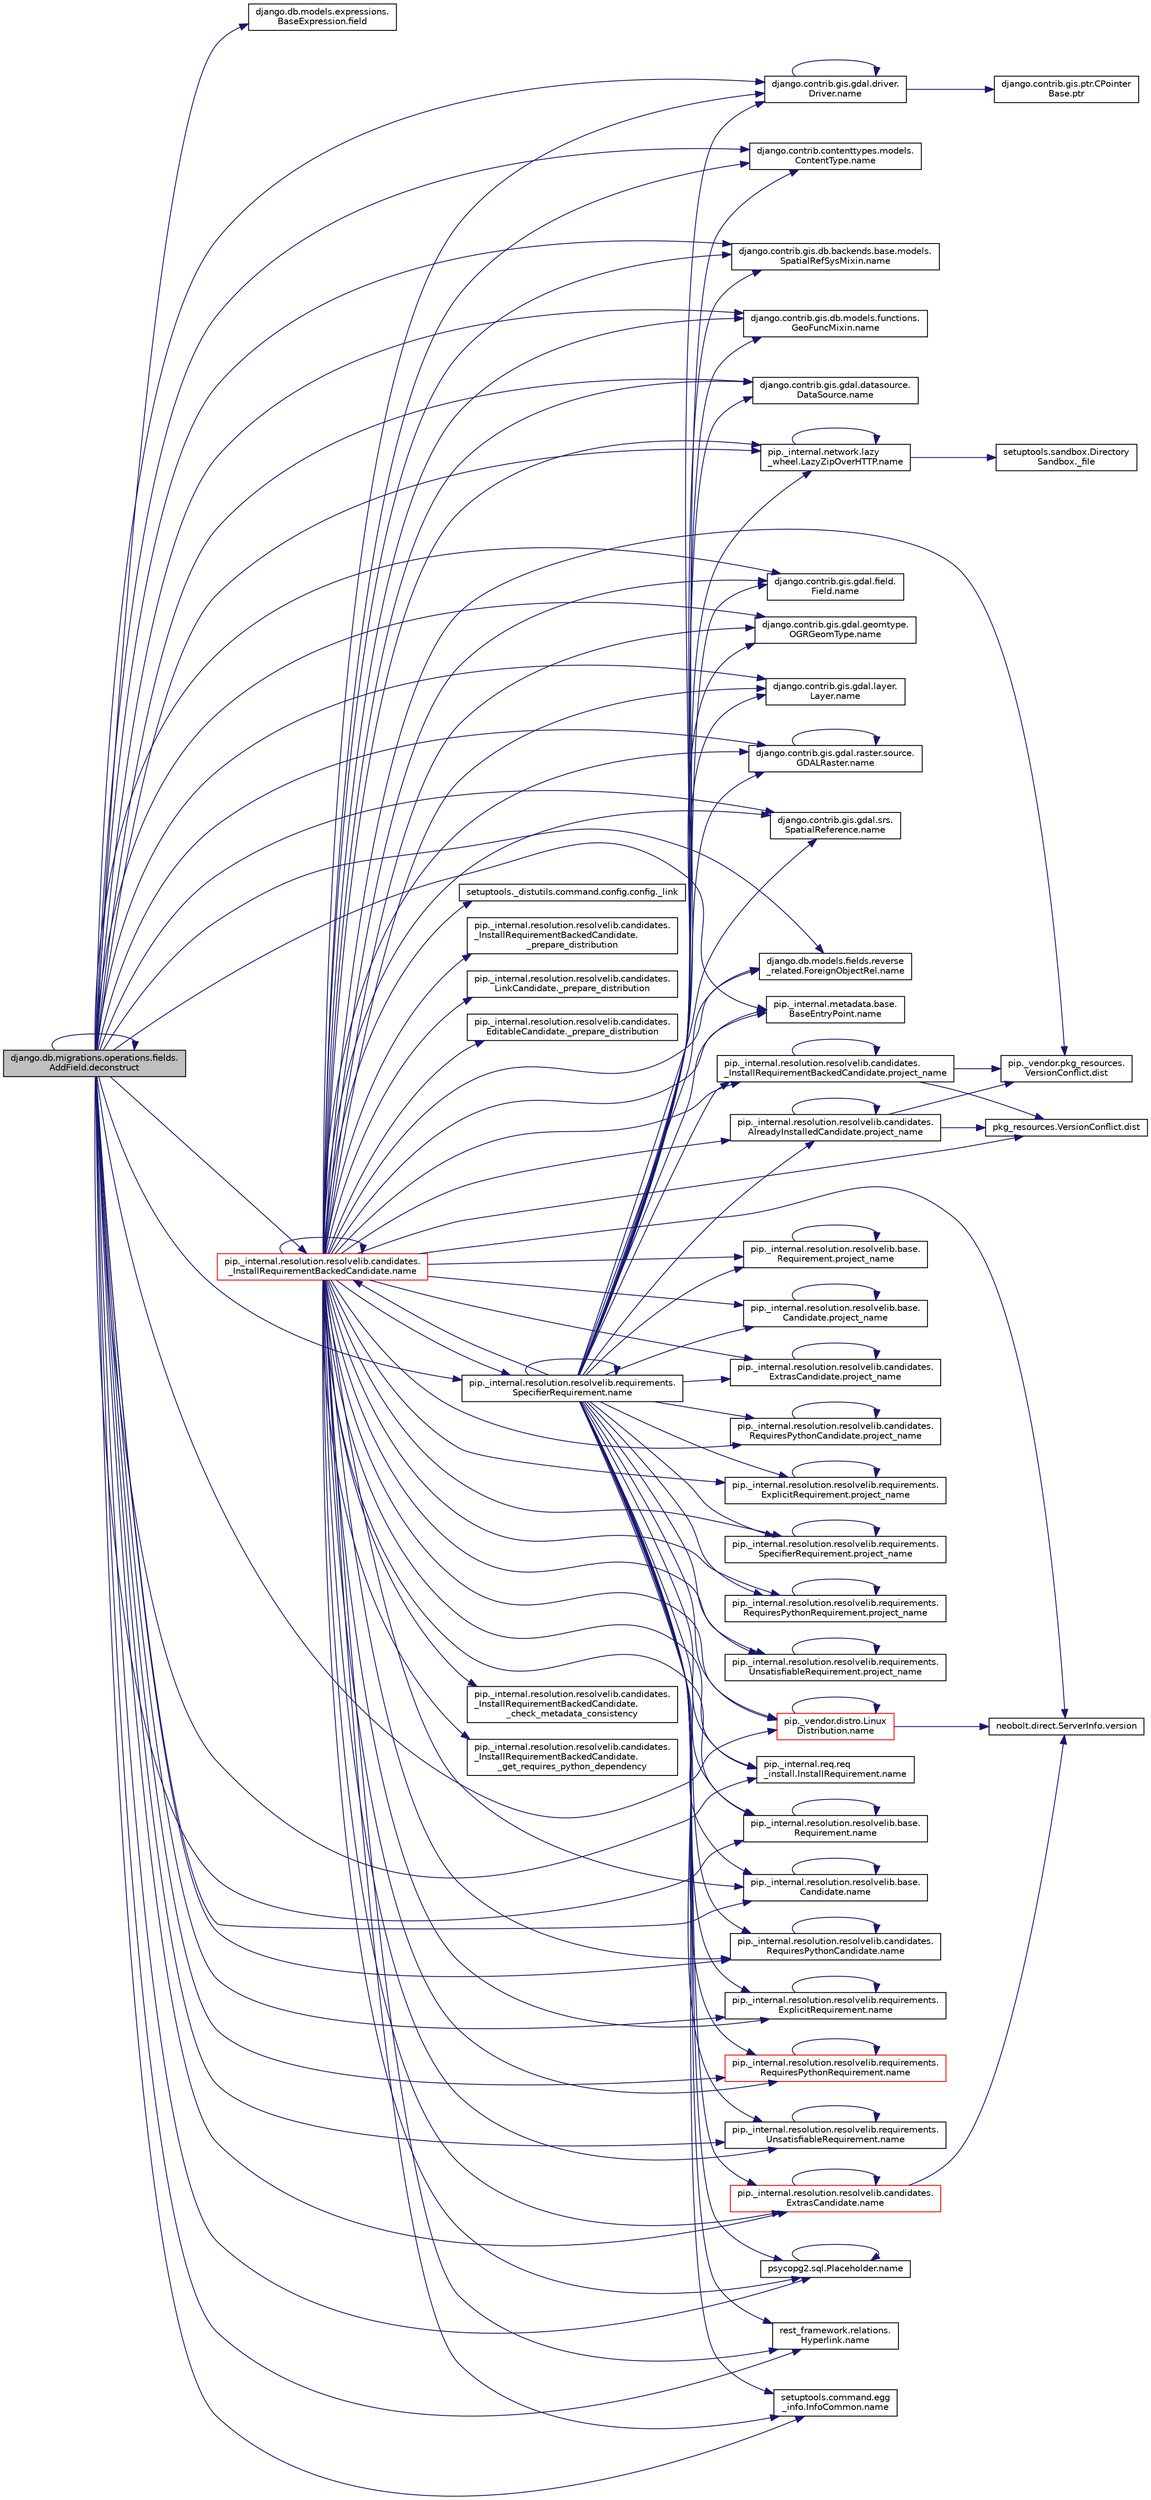 digraph "django.db.migrations.operations.fields.AddField.deconstruct"
{
 // LATEX_PDF_SIZE
  edge [fontname="Helvetica",fontsize="10",labelfontname="Helvetica",labelfontsize="10"];
  node [fontname="Helvetica",fontsize="10",shape=record];
  rankdir="LR";
  Node1 [label="django.db.migrations.operations.fields.\lAddField.deconstruct",height=0.2,width=0.4,color="black", fillcolor="grey75", style="filled", fontcolor="black",tooltip=" "];
  Node1 -> Node1 [color="midnightblue",fontsize="10",style="solid",fontname="Helvetica"];
  Node1 -> Node2 [color="midnightblue",fontsize="10",style="solid",fontname="Helvetica"];
  Node2 [label="django.db.models.expressions.\lBaseExpression.field",height=0.2,width=0.4,color="black", fillcolor="white", style="filled",URL="$de/d6b/classdjango_1_1db_1_1models_1_1expressions_1_1_base_expression.html#ac6460ecaca5a7cac6b4bee69bce606fb",tooltip=" "];
  Node1 -> Node3 [color="midnightblue",fontsize="10",style="solid",fontname="Helvetica"];
  Node3 [label="django.contrib.contenttypes.models.\lContentType.name",height=0.2,width=0.4,color="black", fillcolor="white", style="filled",URL="$d6/d20/classdjango_1_1contrib_1_1contenttypes_1_1models_1_1_content_type.html#a1577e45d8940ca8ce7032df05c0920f1",tooltip=" "];
  Node1 -> Node4 [color="midnightblue",fontsize="10",style="solid",fontname="Helvetica"];
  Node4 [label="django.contrib.gis.db.backends.base.models.\lSpatialRefSysMixin.name",height=0.2,width=0.4,color="black", fillcolor="white", style="filled",URL="$d5/d73/classdjango_1_1contrib_1_1gis_1_1db_1_1backends_1_1base_1_1models_1_1_spatial_ref_sys_mixin.html#a502460564fa7a935d8bb5aea6cbce4b9",tooltip=" "];
  Node1 -> Node5 [color="midnightblue",fontsize="10",style="solid",fontname="Helvetica"];
  Node5 [label="django.contrib.gis.db.models.functions.\lGeoFuncMixin.name",height=0.2,width=0.4,color="black", fillcolor="white", style="filled",URL="$d4/d5c/classdjango_1_1contrib_1_1gis_1_1db_1_1models_1_1functions_1_1_geo_func_mixin.html#a9a6993ec9126211670ca7087359b8c6a",tooltip=" "];
  Node1 -> Node6 [color="midnightblue",fontsize="10",style="solid",fontname="Helvetica"];
  Node6 [label="django.contrib.gis.gdal.datasource.\lDataSource.name",height=0.2,width=0.4,color="black", fillcolor="white", style="filled",URL="$db/d7b/classdjango_1_1contrib_1_1gis_1_1gdal_1_1datasource_1_1_data_source.html#af2cbfd1f4ceeb82b6f7c29a705555d8e",tooltip=" "];
  Node1 -> Node7 [color="midnightblue",fontsize="10",style="solid",fontname="Helvetica"];
  Node7 [label="django.contrib.gis.gdal.driver.\lDriver.name",height=0.2,width=0.4,color="black", fillcolor="white", style="filled",URL="$d5/df2/classdjango_1_1contrib_1_1gis_1_1gdal_1_1driver_1_1_driver.html#ab25b5eea93459ca8e05dc329ef537f1b",tooltip=" "];
  Node7 -> Node7 [color="midnightblue",fontsize="10",style="solid",fontname="Helvetica"];
  Node7 -> Node8 [color="midnightblue",fontsize="10",style="solid",fontname="Helvetica"];
  Node8 [label="django.contrib.gis.ptr.CPointer\lBase.ptr",height=0.2,width=0.4,color="black", fillcolor="white", style="filled",URL="$da/dc5/classdjango_1_1contrib_1_1gis_1_1ptr_1_1_c_pointer_base.html#a234177319d249573c7dd6508c5ca9095",tooltip=" "];
  Node1 -> Node9 [color="midnightblue",fontsize="10",style="solid",fontname="Helvetica"];
  Node9 [label="django.contrib.gis.gdal.field.\lField.name",height=0.2,width=0.4,color="black", fillcolor="white", style="filled",URL="$d8/d65/classdjango_1_1contrib_1_1gis_1_1gdal_1_1field_1_1_field.html#a52ccad95ad1a0fae1ef80beb9a6c838b",tooltip=" "];
  Node1 -> Node10 [color="midnightblue",fontsize="10",style="solid",fontname="Helvetica"];
  Node10 [label="django.contrib.gis.gdal.geomtype.\lOGRGeomType.name",height=0.2,width=0.4,color="black", fillcolor="white", style="filled",URL="$dc/d9c/classdjango_1_1contrib_1_1gis_1_1gdal_1_1geomtype_1_1_o_g_r_geom_type.html#a80a6f16d4e7014ca3adac92432f148b2",tooltip=" "];
  Node1 -> Node11 [color="midnightblue",fontsize="10",style="solid",fontname="Helvetica"];
  Node11 [label="django.contrib.gis.gdal.layer.\lLayer.name",height=0.2,width=0.4,color="black", fillcolor="white", style="filled",URL="$d9/d84/classdjango_1_1contrib_1_1gis_1_1gdal_1_1layer_1_1_layer.html#a64c4f09deeb5dd93a1f82a986e090581",tooltip=" "];
  Node1 -> Node12 [color="midnightblue",fontsize="10",style="solid",fontname="Helvetica"];
  Node12 [label="django.contrib.gis.gdal.raster.source.\lGDALRaster.name",height=0.2,width=0.4,color="black", fillcolor="white", style="filled",URL="$db/dff/classdjango_1_1contrib_1_1gis_1_1gdal_1_1raster_1_1source_1_1_g_d_a_l_raster.html#adc147e651b853c17a0d6abe3be9da7a9",tooltip=" "];
  Node12 -> Node12 [color="midnightblue",fontsize="10",style="solid",fontname="Helvetica"];
  Node1 -> Node13 [color="midnightblue",fontsize="10",style="solid",fontname="Helvetica"];
  Node13 [label="django.contrib.gis.gdal.srs.\lSpatialReference.name",height=0.2,width=0.4,color="black", fillcolor="white", style="filled",URL="$d7/dda/classdjango_1_1contrib_1_1gis_1_1gdal_1_1srs_1_1_spatial_reference.html#aba72b97da57e6f07b85d53ff618798e3",tooltip=" "];
  Node1 -> Node14 [color="midnightblue",fontsize="10",style="solid",fontname="Helvetica"];
  Node14 [label="django.db.models.fields.reverse\l_related.ForeignObjectRel.name",height=0.2,width=0.4,color="black", fillcolor="white", style="filled",URL="$d3/da4/classdjango_1_1db_1_1models_1_1fields_1_1reverse__related_1_1_foreign_object_rel.html#aacda3a6a71b37c6422fbc200f0b0225a",tooltip=" "];
  Node1 -> Node15 [color="midnightblue",fontsize="10",style="solid",fontname="Helvetica"];
  Node15 [label="pip._internal.metadata.base.\lBaseEntryPoint.name",height=0.2,width=0.4,color="black", fillcolor="white", style="filled",URL="$d1/d78/classpip_1_1__internal_1_1metadata_1_1base_1_1_base_entry_point.html#acd0c7299966258aeb0876da26520233d",tooltip=" "];
  Node1 -> Node16 [color="midnightblue",fontsize="10",style="solid",fontname="Helvetica"];
  Node16 [label="pip._internal.network.lazy\l_wheel.LazyZipOverHTTP.name",height=0.2,width=0.4,color="black", fillcolor="white", style="filled",URL="$df/d67/classpip_1_1__internal_1_1network_1_1lazy__wheel_1_1_lazy_zip_over_h_t_t_p.html#a59403bb703d375caa6c1dda7573257a1",tooltip=" "];
  Node16 -> Node17 [color="midnightblue",fontsize="10",style="solid",fontname="Helvetica"];
  Node17 [label="setuptools.sandbox.Directory\lSandbox._file",height=0.2,width=0.4,color="black", fillcolor="white", style="filled",URL="$d2/d0b/classsetuptools_1_1sandbox_1_1_directory_sandbox.html#aebaa4bbc5882d7bfe9bbb0b60c598d10",tooltip=" "];
  Node16 -> Node16 [color="midnightblue",fontsize="10",style="solid",fontname="Helvetica"];
  Node1 -> Node18 [color="midnightblue",fontsize="10",style="solid",fontname="Helvetica"];
  Node18 [label="pip._internal.req.req\l_install.InstallRequirement.name",height=0.2,width=0.4,color="black", fillcolor="white", style="filled",URL="$d2/daa/classpip_1_1__internal_1_1req_1_1req__install_1_1_install_requirement.html#a6b019e16ae98576ae64c68e0f5824e34",tooltip=" "];
  Node1 -> Node19 [color="midnightblue",fontsize="10",style="solid",fontname="Helvetica"];
  Node19 [label="pip._internal.resolution.resolvelib.base.\lRequirement.name",height=0.2,width=0.4,color="black", fillcolor="white", style="filled",URL="$d7/d6d/classpip_1_1__internal_1_1resolution_1_1resolvelib_1_1base_1_1_requirement.html#a013752876d4b3521f3a087987b443d90",tooltip=" "];
  Node19 -> Node19 [color="midnightblue",fontsize="10",style="solid",fontname="Helvetica"];
  Node1 -> Node20 [color="midnightblue",fontsize="10",style="solid",fontname="Helvetica"];
  Node20 [label="pip._internal.resolution.resolvelib.base.\lCandidate.name",height=0.2,width=0.4,color="black", fillcolor="white", style="filled",URL="$db/d18/classpip_1_1__internal_1_1resolution_1_1resolvelib_1_1base_1_1_candidate.html#a7000e68e912182072a011f9df0c142ee",tooltip=" "];
  Node20 -> Node20 [color="midnightblue",fontsize="10",style="solid",fontname="Helvetica"];
  Node1 -> Node21 [color="midnightblue",fontsize="10",style="solid",fontname="Helvetica"];
  Node21 [label="pip._internal.resolution.resolvelib.candidates.\l_InstallRequirementBackedCandidate.name",height=0.2,width=0.4,color="red", fillcolor="white", style="filled",URL="$dc/d03/classpip_1_1__internal_1_1resolution_1_1resolvelib_1_1candidates_1_1___install_requirement_backed_candidate.html#a1538a825241b855a4abf51d6bf616cde",tooltip=" "];
  Node21 -> Node22 [color="midnightblue",fontsize="10",style="solid",fontname="Helvetica"];
  Node22 [label="pip._internal.resolution.resolvelib.candidates.\l_InstallRequirementBackedCandidate.\l_check_metadata_consistency",height=0.2,width=0.4,color="black", fillcolor="white", style="filled",URL="$dc/d03/classpip_1_1__internal_1_1resolution_1_1resolvelib_1_1candidates_1_1___install_requirement_backed_candidate.html#aa4267fc23899a7adec3125fe2bacfac2",tooltip=" "];
  Node21 -> Node23 [color="midnightblue",fontsize="10",style="solid",fontname="Helvetica"];
  Node23 [label="pip._internal.resolution.resolvelib.candidates.\l_InstallRequirementBackedCandidate.\l_get_requires_python_dependency",height=0.2,width=0.4,color="black", fillcolor="white", style="filled",URL="$dc/d03/classpip_1_1__internal_1_1resolution_1_1resolvelib_1_1candidates_1_1___install_requirement_backed_candidate.html#a21158f5354c4f7a263e8a141e5bdc4a4",tooltip=" "];
  Node21 -> Node24 [color="midnightblue",fontsize="10",style="solid",fontname="Helvetica"];
  Node24 [label="setuptools._distutils.command.config.config._link",height=0.2,width=0.4,color="black", fillcolor="white", style="filled",URL="$d2/d18/classsetuptools_1_1__distutils_1_1command_1_1config_1_1config.html#a764ca3579df206eb7561dec4738ae360",tooltip=" "];
  Node21 -> Node25 [color="midnightblue",fontsize="10",style="solid",fontname="Helvetica"];
  Node25 [label="pip._internal.resolution.resolvelib.candidates.\l_InstallRequirementBackedCandidate.\l_prepare_distribution",height=0.2,width=0.4,color="black", fillcolor="white", style="filled",URL="$dc/d03/classpip_1_1__internal_1_1resolution_1_1resolvelib_1_1candidates_1_1___install_requirement_backed_candidate.html#a6d4afa850912f84a07f0497a6c46dcd8",tooltip=" "];
  Node21 -> Node26 [color="midnightblue",fontsize="10",style="solid",fontname="Helvetica"];
  Node26 [label="pip._internal.resolution.resolvelib.candidates.\lLinkCandidate._prepare_distribution",height=0.2,width=0.4,color="black", fillcolor="white", style="filled",URL="$d1/def/classpip_1_1__internal_1_1resolution_1_1resolvelib_1_1candidates_1_1_link_candidate.html#a08ae26a213de17a8c97f9164c0219289",tooltip=" "];
  Node21 -> Node27 [color="midnightblue",fontsize="10",style="solid",fontname="Helvetica"];
  Node27 [label="pip._internal.resolution.resolvelib.candidates.\lEditableCandidate._prepare_distribution",height=0.2,width=0.4,color="black", fillcolor="white", style="filled",URL="$dd/d77/classpip_1_1__internal_1_1resolution_1_1resolvelib_1_1candidates_1_1_editable_candidate.html#a06c4a39aaf192e2a8aff02e7c0a3a2a5",tooltip=" "];
  Node21 -> Node28 [color="midnightblue",fontsize="10",style="solid",fontname="Helvetica"];
  Node28 [label="pip._vendor.pkg_resources.\lVersionConflict.dist",height=0.2,width=0.4,color="black", fillcolor="white", style="filled",URL="$d2/d23/classpip_1_1__vendor_1_1pkg__resources_1_1_version_conflict.html#ab3d8caac5c0236cd06cdfafaae139b5c",tooltip=" "];
  Node21 -> Node29 [color="midnightblue",fontsize="10",style="solid",fontname="Helvetica"];
  Node29 [label="pkg_resources.VersionConflict.dist",height=0.2,width=0.4,color="black", fillcolor="white", style="filled",URL="$d2/d54/classpkg__resources_1_1_version_conflict.html#aa9fbb5b0a8a3eca7fd7b68590df60925",tooltip=" "];
  Node21 -> Node3 [color="midnightblue",fontsize="10",style="solid",fontname="Helvetica"];
  Node21 -> Node4 [color="midnightblue",fontsize="10",style="solid",fontname="Helvetica"];
  Node21 -> Node5 [color="midnightblue",fontsize="10",style="solid",fontname="Helvetica"];
  Node21 -> Node6 [color="midnightblue",fontsize="10",style="solid",fontname="Helvetica"];
  Node21 -> Node7 [color="midnightblue",fontsize="10",style="solid",fontname="Helvetica"];
  Node21 -> Node9 [color="midnightblue",fontsize="10",style="solid",fontname="Helvetica"];
  Node21 -> Node10 [color="midnightblue",fontsize="10",style="solid",fontname="Helvetica"];
  Node21 -> Node11 [color="midnightblue",fontsize="10",style="solid",fontname="Helvetica"];
  Node21 -> Node12 [color="midnightblue",fontsize="10",style="solid",fontname="Helvetica"];
  Node21 -> Node13 [color="midnightblue",fontsize="10",style="solid",fontname="Helvetica"];
  Node21 -> Node14 [color="midnightblue",fontsize="10",style="solid",fontname="Helvetica"];
  Node21 -> Node15 [color="midnightblue",fontsize="10",style="solid",fontname="Helvetica"];
  Node21 -> Node16 [color="midnightblue",fontsize="10",style="solid",fontname="Helvetica"];
  Node21 -> Node18 [color="midnightblue",fontsize="10",style="solid",fontname="Helvetica"];
  Node21 -> Node19 [color="midnightblue",fontsize="10",style="solid",fontname="Helvetica"];
  Node21 -> Node20 [color="midnightblue",fontsize="10",style="solid",fontname="Helvetica"];
  Node21 -> Node21 [color="midnightblue",fontsize="10",style="solid",fontname="Helvetica"];
  Node21 -> Node30 [color="midnightblue",fontsize="10",style="solid",fontname="Helvetica"];
  Node30 [label="pip._internal.resolution.resolvelib.candidates.\lExtrasCandidate.name",height=0.2,width=0.4,color="red", fillcolor="white", style="filled",URL="$d8/df7/classpip_1_1__internal_1_1resolution_1_1resolvelib_1_1candidates_1_1_extras_candidate.html#a6e13b1ab724cd7af8b22cadb37352b31",tooltip=" "];
  Node30 -> Node30 [color="midnightblue",fontsize="10",style="solid",fontname="Helvetica"];
  Node30 -> Node33 [color="midnightblue",fontsize="10",style="solid",fontname="Helvetica"];
  Node33 [label="neobolt.direct.ServerInfo.version",height=0.2,width=0.4,color="black", fillcolor="white", style="filled",URL="$de/d5d/classneobolt_1_1direct_1_1_server_info.html#a40e0fd9b2b291a7178d5b35489b16881",tooltip=" "];
  Node21 -> Node72 [color="midnightblue",fontsize="10",style="solid",fontname="Helvetica"];
  Node72 [label="pip._internal.resolution.resolvelib.candidates.\lRequiresPythonCandidate.name",height=0.2,width=0.4,color="black", fillcolor="white", style="filled",URL="$db/d0a/classpip_1_1__internal_1_1resolution_1_1resolvelib_1_1candidates_1_1_requires_python_candidate.html#aeff13058676b07d1b67feed53749d838",tooltip=" "];
  Node72 -> Node72 [color="midnightblue",fontsize="10",style="solid",fontname="Helvetica"];
  Node21 -> Node73 [color="midnightblue",fontsize="10",style="solid",fontname="Helvetica"];
  Node73 [label="pip._internal.resolution.resolvelib.requirements.\lExplicitRequirement.name",height=0.2,width=0.4,color="black", fillcolor="white", style="filled",URL="$d3/d28/classpip_1_1__internal_1_1resolution_1_1resolvelib_1_1requirements_1_1_explicit_requirement.html#a3e8f9b07c17be864b1a90cc2f5e87b35",tooltip=" "];
  Node73 -> Node73 [color="midnightblue",fontsize="10",style="solid",fontname="Helvetica"];
  Node21 -> Node74 [color="midnightblue",fontsize="10",style="solid",fontname="Helvetica"];
  Node74 [label="pip._internal.resolution.resolvelib.requirements.\lSpecifierRequirement.name",height=0.2,width=0.4,color="black", fillcolor="white", style="filled",URL="$d5/dce/classpip_1_1__internal_1_1resolution_1_1resolvelib_1_1requirements_1_1_specifier_requirement.html#af2ae64f787d166605910d13457564fd9",tooltip=" "];
  Node74 -> Node3 [color="midnightblue",fontsize="10",style="solid",fontname="Helvetica"];
  Node74 -> Node4 [color="midnightblue",fontsize="10",style="solid",fontname="Helvetica"];
  Node74 -> Node5 [color="midnightblue",fontsize="10",style="solid",fontname="Helvetica"];
  Node74 -> Node6 [color="midnightblue",fontsize="10",style="solid",fontname="Helvetica"];
  Node74 -> Node7 [color="midnightblue",fontsize="10",style="solid",fontname="Helvetica"];
  Node74 -> Node9 [color="midnightblue",fontsize="10",style="solid",fontname="Helvetica"];
  Node74 -> Node10 [color="midnightblue",fontsize="10",style="solid",fontname="Helvetica"];
  Node74 -> Node11 [color="midnightblue",fontsize="10",style="solid",fontname="Helvetica"];
  Node74 -> Node12 [color="midnightblue",fontsize="10",style="solid",fontname="Helvetica"];
  Node74 -> Node13 [color="midnightblue",fontsize="10",style="solid",fontname="Helvetica"];
  Node74 -> Node14 [color="midnightblue",fontsize="10",style="solid",fontname="Helvetica"];
  Node74 -> Node15 [color="midnightblue",fontsize="10",style="solid",fontname="Helvetica"];
  Node74 -> Node16 [color="midnightblue",fontsize="10",style="solid",fontname="Helvetica"];
  Node74 -> Node18 [color="midnightblue",fontsize="10",style="solid",fontname="Helvetica"];
  Node74 -> Node19 [color="midnightblue",fontsize="10",style="solid",fontname="Helvetica"];
  Node74 -> Node20 [color="midnightblue",fontsize="10",style="solid",fontname="Helvetica"];
  Node74 -> Node21 [color="midnightblue",fontsize="10",style="solid",fontname="Helvetica"];
  Node74 -> Node30 [color="midnightblue",fontsize="10",style="solid",fontname="Helvetica"];
  Node74 -> Node72 [color="midnightblue",fontsize="10",style="solid",fontname="Helvetica"];
  Node74 -> Node73 [color="midnightblue",fontsize="10",style="solid",fontname="Helvetica"];
  Node74 -> Node74 [color="midnightblue",fontsize="10",style="solid",fontname="Helvetica"];
  Node74 -> Node75 [color="midnightblue",fontsize="10",style="solid",fontname="Helvetica"];
  Node75 [label="pip._internal.resolution.resolvelib.requirements.\lRequiresPythonRequirement.name",height=0.2,width=0.4,color="red", fillcolor="white", style="filled",URL="$d1/de6/classpip_1_1__internal_1_1resolution_1_1resolvelib_1_1requirements_1_1_requires_python_requirement.html#ac555e717a97ebb38cb2ad735939cf8b8",tooltip=" "];
  Node75 -> Node75 [color="midnightblue",fontsize="10",style="solid",fontname="Helvetica"];
  Node74 -> Node77 [color="midnightblue",fontsize="10",style="solid",fontname="Helvetica"];
  Node77 [label="pip._internal.resolution.resolvelib.requirements.\lUnsatisfiableRequirement.name",height=0.2,width=0.4,color="black", fillcolor="white", style="filled",URL="$df/d30/classpip_1_1__internal_1_1resolution_1_1resolvelib_1_1requirements_1_1_unsatisfiable_requirement.html#a78f7012fa925a93d5600232bf2bc9728",tooltip=" "];
  Node77 -> Node77 [color="midnightblue",fontsize="10",style="solid",fontname="Helvetica"];
  Node74 -> Node71 [color="midnightblue",fontsize="10",style="solid",fontname="Helvetica"];
  Node71 [label="pip._vendor.distro.Linux\lDistribution.name",height=0.2,width=0.4,color="red", fillcolor="white", style="filled",URL="$db/dc1/classpip_1_1__vendor_1_1distro_1_1_linux_distribution.html#a7bbcbb9f1bf561b231f594b5bb251dbc",tooltip=" "];
  Node71 -> Node71 [color="midnightblue",fontsize="10",style="solid",fontname="Helvetica"];
  Node71 -> Node33 [color="midnightblue",fontsize="10",style="solid",fontname="Helvetica"];
  Node74 -> Node78 [color="midnightblue",fontsize="10",style="solid",fontname="Helvetica"];
  Node78 [label="psycopg2.sql.Placeholder.name",height=0.2,width=0.4,color="black", fillcolor="white", style="filled",URL="$dc/d33/classpsycopg2_1_1sql_1_1_placeholder.html#a865e1b1e7f839dadb22b2c4513ed1f86",tooltip=" "];
  Node78 -> Node78 [color="midnightblue",fontsize="10",style="solid",fontname="Helvetica"];
  Node74 -> Node79 [color="midnightblue",fontsize="10",style="solid",fontname="Helvetica"];
  Node79 [label="rest_framework.relations.\lHyperlink.name",height=0.2,width=0.4,color="black", fillcolor="white", style="filled",URL="$d2/d10/classrest__framework_1_1relations_1_1_hyperlink.html#aa8a58ea5a04caa55484ff709398630c2",tooltip=" "];
  Node74 -> Node80 [color="midnightblue",fontsize="10",style="solid",fontname="Helvetica"];
  Node80 [label="setuptools.command.egg\l_info.InfoCommon.name",height=0.2,width=0.4,color="black", fillcolor="white", style="filled",URL="$d5/dfc/classsetuptools_1_1command_1_1egg__info_1_1_info_common.html#a13f1532df6e92fbd8ae68eb480808db2",tooltip=" "];
  Node74 -> Node81 [color="midnightblue",fontsize="10",style="solid",fontname="Helvetica"];
  Node81 [label="pip._internal.resolution.resolvelib.base.\lRequirement.project_name",height=0.2,width=0.4,color="black", fillcolor="white", style="filled",URL="$d7/d6d/classpip_1_1__internal_1_1resolution_1_1resolvelib_1_1base_1_1_requirement.html#a9e7ef67fedb014e089230eab20cd5e62",tooltip=" "];
  Node81 -> Node81 [color="midnightblue",fontsize="10",style="solid",fontname="Helvetica"];
  Node74 -> Node82 [color="midnightblue",fontsize="10",style="solid",fontname="Helvetica"];
  Node82 [label="pip._internal.resolution.resolvelib.base.\lCandidate.project_name",height=0.2,width=0.4,color="black", fillcolor="white", style="filled",URL="$db/d18/classpip_1_1__internal_1_1resolution_1_1resolvelib_1_1base_1_1_candidate.html#aceefc46c594fc32f62a567eafa8ff507",tooltip=" "];
  Node82 -> Node82 [color="midnightblue",fontsize="10",style="solid",fontname="Helvetica"];
  Node74 -> Node83 [color="midnightblue",fontsize="10",style="solid",fontname="Helvetica"];
  Node83 [label="pip._internal.resolution.resolvelib.candidates.\l_InstallRequirementBackedCandidate.project_name",height=0.2,width=0.4,color="black", fillcolor="white", style="filled",URL="$dc/d03/classpip_1_1__internal_1_1resolution_1_1resolvelib_1_1candidates_1_1___install_requirement_backed_candidate.html#afb29636cf2105645e2e535afe69ee58b",tooltip=" "];
  Node83 -> Node28 [color="midnightblue",fontsize="10",style="solid",fontname="Helvetica"];
  Node83 -> Node29 [color="midnightblue",fontsize="10",style="solid",fontname="Helvetica"];
  Node83 -> Node83 [color="midnightblue",fontsize="10",style="solid",fontname="Helvetica"];
  Node74 -> Node84 [color="midnightblue",fontsize="10",style="solid",fontname="Helvetica"];
  Node84 [label="pip._internal.resolution.resolvelib.candidates.\lAlreadyInstalledCandidate.project_name",height=0.2,width=0.4,color="black", fillcolor="white", style="filled",URL="$d3/d4e/classpip_1_1__internal_1_1resolution_1_1resolvelib_1_1candidates_1_1_already_installed_candidate.html#a7a8c464f07a539f78d39fa5283b6e785",tooltip=" "];
  Node84 -> Node28 [color="midnightblue",fontsize="10",style="solid",fontname="Helvetica"];
  Node84 -> Node29 [color="midnightblue",fontsize="10",style="solid",fontname="Helvetica"];
  Node84 -> Node84 [color="midnightblue",fontsize="10",style="solid",fontname="Helvetica"];
  Node74 -> Node85 [color="midnightblue",fontsize="10",style="solid",fontname="Helvetica"];
  Node85 [label="pip._internal.resolution.resolvelib.candidates.\lExtrasCandidate.project_name",height=0.2,width=0.4,color="black", fillcolor="white", style="filled",URL="$d8/df7/classpip_1_1__internal_1_1resolution_1_1resolvelib_1_1candidates_1_1_extras_candidate.html#afd5cf51e5e0260ce36e402b61fdba92f",tooltip=" "];
  Node85 -> Node85 [color="midnightblue",fontsize="10",style="solid",fontname="Helvetica"];
  Node74 -> Node86 [color="midnightblue",fontsize="10",style="solid",fontname="Helvetica"];
  Node86 [label="pip._internal.resolution.resolvelib.candidates.\lRequiresPythonCandidate.project_name",height=0.2,width=0.4,color="black", fillcolor="white", style="filled",URL="$db/d0a/classpip_1_1__internal_1_1resolution_1_1resolvelib_1_1candidates_1_1_requires_python_candidate.html#a3e210595f49465f9b592a12dcaf29a69",tooltip=" "];
  Node86 -> Node86 [color="midnightblue",fontsize="10",style="solid",fontname="Helvetica"];
  Node74 -> Node87 [color="midnightblue",fontsize="10",style="solid",fontname="Helvetica"];
  Node87 [label="pip._internal.resolution.resolvelib.requirements.\lExplicitRequirement.project_name",height=0.2,width=0.4,color="black", fillcolor="white", style="filled",URL="$d3/d28/classpip_1_1__internal_1_1resolution_1_1resolvelib_1_1requirements_1_1_explicit_requirement.html#a295ba3ae7f6e43ae7f3addb1d50e70fd",tooltip=" "];
  Node87 -> Node87 [color="midnightblue",fontsize="10",style="solid",fontname="Helvetica"];
  Node74 -> Node88 [color="midnightblue",fontsize="10",style="solid",fontname="Helvetica"];
  Node88 [label="pip._internal.resolution.resolvelib.requirements.\lSpecifierRequirement.project_name",height=0.2,width=0.4,color="black", fillcolor="white", style="filled",URL="$d5/dce/classpip_1_1__internal_1_1resolution_1_1resolvelib_1_1requirements_1_1_specifier_requirement.html#a1610069dd17d6255c0dea8a1d2e6763f",tooltip=" "];
  Node88 -> Node88 [color="midnightblue",fontsize="10",style="solid",fontname="Helvetica"];
  Node74 -> Node89 [color="midnightblue",fontsize="10",style="solid",fontname="Helvetica"];
  Node89 [label="pip._internal.resolution.resolvelib.requirements.\lRequiresPythonRequirement.project_name",height=0.2,width=0.4,color="black", fillcolor="white", style="filled",URL="$d1/de6/classpip_1_1__internal_1_1resolution_1_1resolvelib_1_1requirements_1_1_requires_python_requirement.html#af5ab8fd112f3ff86dd04c739a9565227",tooltip=" "];
  Node89 -> Node89 [color="midnightblue",fontsize="10",style="solid",fontname="Helvetica"];
  Node74 -> Node90 [color="midnightblue",fontsize="10",style="solid",fontname="Helvetica"];
  Node90 [label="pip._internal.resolution.resolvelib.requirements.\lUnsatisfiableRequirement.project_name",height=0.2,width=0.4,color="black", fillcolor="white", style="filled",URL="$df/d30/classpip_1_1__internal_1_1resolution_1_1resolvelib_1_1requirements_1_1_unsatisfiable_requirement.html#a9d0359f486d02c7db78c02de65707837",tooltip=" "];
  Node90 -> Node90 [color="midnightblue",fontsize="10",style="solid",fontname="Helvetica"];
  Node21 -> Node75 [color="midnightblue",fontsize="10",style="solid",fontname="Helvetica"];
  Node21 -> Node77 [color="midnightblue",fontsize="10",style="solid",fontname="Helvetica"];
  Node21 -> Node71 [color="midnightblue",fontsize="10",style="solid",fontname="Helvetica"];
  Node21 -> Node78 [color="midnightblue",fontsize="10",style="solid",fontname="Helvetica"];
  Node21 -> Node79 [color="midnightblue",fontsize="10",style="solid",fontname="Helvetica"];
  Node21 -> Node80 [color="midnightblue",fontsize="10",style="solid",fontname="Helvetica"];
  Node21 -> Node81 [color="midnightblue",fontsize="10",style="solid",fontname="Helvetica"];
  Node21 -> Node82 [color="midnightblue",fontsize="10",style="solid",fontname="Helvetica"];
  Node21 -> Node83 [color="midnightblue",fontsize="10",style="solid",fontname="Helvetica"];
  Node21 -> Node84 [color="midnightblue",fontsize="10",style="solid",fontname="Helvetica"];
  Node21 -> Node85 [color="midnightblue",fontsize="10",style="solid",fontname="Helvetica"];
  Node21 -> Node86 [color="midnightblue",fontsize="10",style="solid",fontname="Helvetica"];
  Node21 -> Node87 [color="midnightblue",fontsize="10",style="solid",fontname="Helvetica"];
  Node21 -> Node88 [color="midnightblue",fontsize="10",style="solid",fontname="Helvetica"];
  Node21 -> Node89 [color="midnightblue",fontsize="10",style="solid",fontname="Helvetica"];
  Node21 -> Node90 [color="midnightblue",fontsize="10",style="solid",fontname="Helvetica"];
  Node21 -> Node33 [color="midnightblue",fontsize="10",style="solid",fontname="Helvetica"];
  Node1 -> Node30 [color="midnightblue",fontsize="10",style="solid",fontname="Helvetica"];
  Node1 -> Node72 [color="midnightblue",fontsize="10",style="solid",fontname="Helvetica"];
  Node1 -> Node73 [color="midnightblue",fontsize="10",style="solid",fontname="Helvetica"];
  Node1 -> Node74 [color="midnightblue",fontsize="10",style="solid",fontname="Helvetica"];
  Node1 -> Node75 [color="midnightblue",fontsize="10",style="solid",fontname="Helvetica"];
  Node1 -> Node77 [color="midnightblue",fontsize="10",style="solid",fontname="Helvetica"];
  Node1 -> Node71 [color="midnightblue",fontsize="10",style="solid",fontname="Helvetica"];
  Node1 -> Node78 [color="midnightblue",fontsize="10",style="solid",fontname="Helvetica"];
  Node1 -> Node79 [color="midnightblue",fontsize="10",style="solid",fontname="Helvetica"];
  Node1 -> Node80 [color="midnightblue",fontsize="10",style="solid",fontname="Helvetica"];
}
